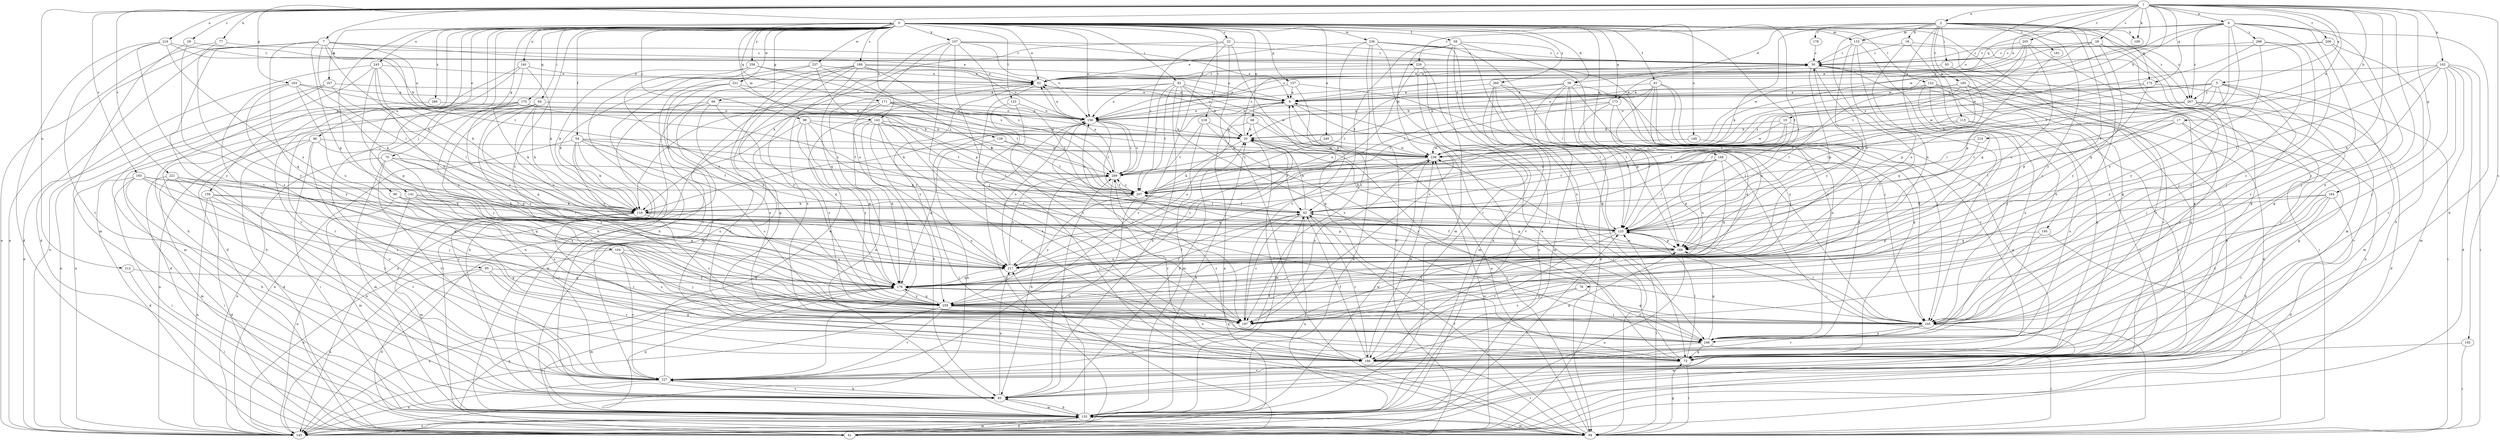 strict digraph  {
0;
1;
2;
5;
6;
7;
9;
10;
17;
18;
20;
22;
28;
29;
30;
39;
41;
46;
52;
54;
58;
61;
62;
66;
68;
70;
73;
77;
78;
83;
84;
90;
92;
93;
94;
95;
98;
104;
105;
107;
109;
115;
116;
122;
123;
125;
126;
133;
135;
140;
141;
143;
145;
149;
156;
157;
159;
162;
163;
164;
166;
167;
168;
170;
171;
173;
175;
176;
178;
181;
185;
186;
189;
192;
193;
195;
197;
205;
206;
207;
212;
214;
216;
217;
218;
221;
226;
227;
231;
236;
237;
238;
240;
245;
248;
256;
259;
260;
266;
267;
268;
269;
0 -> 22  [label=c];
0 -> 39  [label=d];
0 -> 46  [label=e];
0 -> 52  [label=e];
0 -> 54  [label=f];
0 -> 58  [label=f];
0 -> 61  [label=f];
0 -> 62  [label=f];
0 -> 66  [label=g];
0 -> 68  [label=g];
0 -> 70  [label=g];
0 -> 73  [label=g];
0 -> 84  [label=i];
0 -> 90  [label=i];
0 -> 92  [label=i];
0 -> 95  [label=j];
0 -> 98  [label=j];
0 -> 104  [label=j];
0 -> 107  [label=k];
0 -> 122  [label=l];
0 -> 123  [label=l];
0 -> 125  [label=l];
0 -> 126  [label=m];
0 -> 133  [label=m];
0 -> 140  [label=n];
0 -> 141  [label=n];
0 -> 143  [label=n];
0 -> 149  [label=o];
0 -> 156  [label=o];
0 -> 157  [label=p];
0 -> 159  [label=p];
0 -> 167  [label=q];
0 -> 168  [label=q];
0 -> 170  [label=q];
0 -> 171  [label=q];
0 -> 173  [label=q];
0 -> 189  [label=s];
0 -> 218  [label=v];
0 -> 231  [label=w];
0 -> 236  [label=w];
0 -> 237  [label=w];
0 -> 240  [label=x];
0 -> 245  [label=x];
0 -> 256  [label=y];
0 -> 259  [label=y];
0 -> 260  [label=z];
0 -> 266  [label=z];
0 -> 267  [label=z];
1 -> 2  [label=a];
1 -> 5  [label=a];
1 -> 6  [label=a];
1 -> 7  [label=a];
1 -> 10  [label=b];
1 -> 17  [label=b];
1 -> 28  [label=c];
1 -> 29  [label=c];
1 -> 77  [label=h];
1 -> 78  [label=h];
1 -> 105  [label=j];
1 -> 109  [label=k];
1 -> 156  [label=o];
1 -> 162  [label=p];
1 -> 163  [label=p];
1 -> 164  [label=p];
1 -> 173  [label=q];
1 -> 175  [label=q];
1 -> 192  [label=s];
1 -> 193  [label=s];
1 -> 205  [label=t];
1 -> 206  [label=t];
1 -> 212  [label=u];
1 -> 214  [label=u];
1 -> 216  [label=u];
1 -> 221  [label=v];
1 -> 238  [label=w];
2 -> 18  [label=b];
2 -> 39  [label=d];
2 -> 93  [label=i];
2 -> 109  [label=k];
2 -> 115  [label=k];
2 -> 116  [label=k];
2 -> 133  [label=m];
2 -> 175  [label=q];
2 -> 176  [label=q];
2 -> 178  [label=r];
2 -> 181  [label=r];
2 -> 185  [label=r];
2 -> 195  [label=s];
2 -> 197  [label=s];
2 -> 217  [label=u];
2 -> 259  [label=y];
2 -> 267  [label=z];
5 -> 9  [label=a];
5 -> 20  [label=b];
5 -> 94  [label=i];
5 -> 105  [label=j];
5 -> 125  [label=l];
5 -> 156  [label=o];
5 -> 186  [label=r];
5 -> 238  [label=w];
5 -> 259  [label=y];
5 -> 267  [label=z];
6 -> 52  [label=e];
6 -> 83  [label=h];
6 -> 105  [label=j];
6 -> 156  [label=o];
6 -> 176  [label=q];
6 -> 197  [label=s];
6 -> 226  [label=v];
6 -> 238  [label=w];
6 -> 248  [label=x];
6 -> 259  [label=y];
6 -> 267  [label=z];
6 -> 268  [label=z];
7 -> 41  [label=d];
7 -> 52  [label=e];
7 -> 116  [label=k];
7 -> 125  [label=l];
7 -> 143  [label=n];
7 -> 145  [label=n];
7 -> 166  [label=p];
7 -> 176  [label=q];
7 -> 207  [label=t];
7 -> 226  [label=v];
7 -> 227  [label=v];
9 -> 52  [label=e];
9 -> 73  [label=g];
9 -> 116  [label=k];
9 -> 156  [label=o];
10 -> 20  [label=b];
10 -> 125  [label=l];
10 -> 207  [label=t];
10 -> 238  [label=w];
10 -> 269  [label=z];
17 -> 20  [label=b];
17 -> 73  [label=g];
17 -> 105  [label=j];
17 -> 125  [label=l];
17 -> 207  [label=t];
18 -> 30  [label=c];
18 -> 135  [label=m];
18 -> 217  [label=u];
18 -> 248  [label=x];
20 -> 30  [label=c];
20 -> 62  [label=f];
20 -> 116  [label=k];
20 -> 135  [label=m];
20 -> 238  [label=w];
22 -> 30  [label=c];
22 -> 73  [label=g];
22 -> 94  [label=i];
22 -> 116  [label=k];
22 -> 227  [label=v];
22 -> 269  [label=z];
28 -> 9  [label=a];
28 -> 30  [label=c];
28 -> 73  [label=g];
28 -> 105  [label=j];
28 -> 156  [label=o];
28 -> 259  [label=y];
29 -> 30  [label=c];
29 -> 135  [label=m];
29 -> 197  [label=s];
30 -> 52  [label=e];
30 -> 94  [label=i];
30 -> 166  [label=p];
30 -> 176  [label=q];
30 -> 186  [label=r];
39 -> 9  [label=a];
39 -> 41  [label=d];
39 -> 125  [label=l];
39 -> 135  [label=m];
39 -> 166  [label=p];
39 -> 207  [label=t];
39 -> 248  [label=x];
39 -> 259  [label=y];
41 -> 135  [label=m];
41 -> 156  [label=o];
41 -> 176  [label=q];
41 -> 217  [label=u];
41 -> 238  [label=w];
46 -> 41  [label=d];
46 -> 94  [label=i];
46 -> 145  [label=n];
46 -> 227  [label=v];
46 -> 238  [label=w];
46 -> 259  [label=y];
52 -> 9  [label=a];
52 -> 30  [label=c];
52 -> 197  [label=s];
52 -> 259  [label=y];
54 -> 62  [label=f];
54 -> 116  [label=k];
54 -> 145  [label=n];
54 -> 197  [label=s];
54 -> 217  [label=u];
54 -> 227  [label=v];
54 -> 238  [label=w];
54 -> 269  [label=z];
58 -> 30  [label=c];
58 -> 62  [label=f];
58 -> 73  [label=g];
58 -> 135  [label=m];
58 -> 145  [label=n];
58 -> 166  [label=p];
58 -> 238  [label=w];
61 -> 9  [label=a];
61 -> 73  [label=g];
61 -> 105  [label=j];
61 -> 186  [label=r];
61 -> 207  [label=t];
61 -> 217  [label=u];
61 -> 259  [label=y];
62 -> 20  [label=b];
62 -> 125  [label=l];
62 -> 145  [label=n];
62 -> 156  [label=o];
62 -> 186  [label=r];
62 -> 197  [label=s];
62 -> 207  [label=t];
66 -> 94  [label=i];
66 -> 145  [label=n];
66 -> 156  [label=o];
66 -> 176  [label=q];
66 -> 186  [label=r];
68 -> 20  [label=b];
68 -> 94  [label=i];
68 -> 217  [label=u];
68 -> 259  [label=y];
70 -> 135  [label=m];
70 -> 145  [label=n];
70 -> 166  [label=p];
70 -> 197  [label=s];
70 -> 227  [label=v];
70 -> 269  [label=z];
73 -> 9  [label=a];
73 -> 94  [label=i];
73 -> 125  [label=l];
73 -> 176  [label=q];
73 -> 227  [label=v];
77 -> 30  [label=c];
77 -> 145  [label=n];
77 -> 259  [label=y];
78 -> 197  [label=s];
78 -> 248  [label=x];
78 -> 259  [label=y];
83 -> 20  [label=b];
83 -> 135  [label=m];
83 -> 217  [label=u];
83 -> 227  [label=v];
84 -> 41  [label=d];
84 -> 105  [label=j];
84 -> 116  [label=k];
84 -> 156  [label=o];
84 -> 176  [label=q];
84 -> 217  [label=u];
84 -> 259  [label=y];
90 -> 73  [label=g];
90 -> 116  [label=k];
90 -> 135  [label=m];
90 -> 217  [label=u];
92 -> 9  [label=a];
92 -> 20  [label=b];
92 -> 83  [label=h];
92 -> 116  [label=k];
92 -> 156  [label=o];
92 -> 207  [label=t];
92 -> 238  [label=w];
92 -> 248  [label=x];
92 -> 269  [label=z];
93 -> 52  [label=e];
93 -> 166  [label=p];
94 -> 9  [label=a];
94 -> 62  [label=f];
94 -> 73  [label=g];
94 -> 125  [label=l];
94 -> 135  [label=m];
95 -> 41  [label=d];
95 -> 73  [label=g];
95 -> 145  [label=n];
95 -> 176  [label=q];
95 -> 186  [label=r];
98 -> 20  [label=b];
98 -> 135  [label=m];
98 -> 166  [label=p];
98 -> 176  [label=q];
98 -> 207  [label=t];
98 -> 259  [label=y];
104 -> 105  [label=j];
104 -> 145  [label=n];
104 -> 197  [label=s];
104 -> 217  [label=u];
104 -> 227  [label=v];
104 -> 259  [label=y];
105 -> 125  [label=l];
105 -> 135  [label=m];
105 -> 176  [label=q];
105 -> 186  [label=r];
105 -> 238  [label=w];
105 -> 248  [label=x];
107 -> 9  [label=a];
107 -> 30  [label=c];
107 -> 105  [label=j];
107 -> 125  [label=l];
107 -> 156  [label=o];
107 -> 176  [label=q];
107 -> 186  [label=r];
107 -> 217  [label=u];
115 -> 20  [label=b];
115 -> 116  [label=k];
115 -> 227  [label=v];
115 -> 248  [label=x];
116 -> 135  [label=m];
116 -> 145  [label=n];
116 -> 166  [label=p];
116 -> 186  [label=r];
116 -> 197  [label=s];
116 -> 217  [label=u];
122 -> 9  [label=a];
122 -> 41  [label=d];
122 -> 73  [label=g];
122 -> 83  [label=h];
122 -> 105  [label=j];
122 -> 125  [label=l];
122 -> 248  [label=x];
123 -> 94  [label=i];
123 -> 156  [label=o];
123 -> 197  [label=s];
125 -> 20  [label=b];
125 -> 166  [label=p];
125 -> 186  [label=r];
125 -> 197  [label=s];
126 -> 176  [label=q];
126 -> 207  [label=t];
126 -> 238  [label=w];
133 -> 30  [label=c];
133 -> 73  [label=g];
133 -> 105  [label=j];
133 -> 166  [label=p];
133 -> 197  [label=s];
133 -> 217  [label=u];
135 -> 9  [label=a];
135 -> 20  [label=b];
135 -> 41  [label=d];
135 -> 52  [label=e];
135 -> 83  [label=h];
135 -> 94  [label=i];
135 -> 145  [label=n];
135 -> 176  [label=q];
135 -> 238  [label=w];
135 -> 269  [label=z];
140 -> 41  [label=d];
140 -> 52  [label=e];
140 -> 116  [label=k];
140 -> 227  [label=v];
140 -> 259  [label=y];
141 -> 116  [label=k];
141 -> 176  [label=q];
141 -> 186  [label=r];
141 -> 197  [label=s];
141 -> 227  [label=v];
143 -> 20  [label=b];
143 -> 83  [label=h];
143 -> 94  [label=i];
143 -> 125  [label=l];
143 -> 176  [label=q];
143 -> 186  [label=r];
143 -> 227  [label=v];
143 -> 248  [label=x];
145 -> 9  [label=a];
145 -> 30  [label=c];
145 -> 125  [label=l];
149 -> 73  [label=g];
149 -> 238  [label=w];
156 -> 20  [label=b];
156 -> 52  [label=e];
156 -> 145  [label=n];
156 -> 197  [label=s];
156 -> 207  [label=t];
156 -> 269  [label=z];
157 -> 9  [label=a];
157 -> 105  [label=j];
157 -> 156  [label=o];
157 -> 197  [label=s];
159 -> 41  [label=d];
159 -> 83  [label=h];
159 -> 116  [label=k];
159 -> 125  [label=l];
159 -> 145  [label=n];
162 -> 41  [label=d];
162 -> 52  [label=e];
162 -> 62  [label=f];
162 -> 94  [label=i];
162 -> 105  [label=j];
162 -> 125  [label=l];
162 -> 135  [label=m];
162 -> 186  [label=r];
162 -> 197  [label=s];
163 -> 9  [label=a];
163 -> 105  [label=j];
163 -> 116  [label=k];
163 -> 217  [label=u];
163 -> 259  [label=y];
163 -> 269  [label=z];
164 -> 41  [label=d];
164 -> 62  [label=f];
164 -> 83  [label=h];
164 -> 176  [label=q];
164 -> 186  [label=r];
164 -> 248  [label=x];
166 -> 62  [label=f];
166 -> 145  [label=n];
166 -> 217  [label=u];
167 -> 9  [label=a];
167 -> 125  [label=l];
167 -> 135  [label=m];
167 -> 145  [label=n];
168 -> 94  [label=i];
168 -> 125  [label=l];
168 -> 166  [label=p];
168 -> 176  [label=q];
168 -> 207  [label=t];
168 -> 217  [label=u];
168 -> 269  [label=z];
170 -> 62  [label=f];
170 -> 83  [label=h];
170 -> 116  [label=k];
170 -> 145  [label=n];
170 -> 156  [label=o];
170 -> 186  [label=r];
170 -> 217  [label=u];
171 -> 20  [label=b];
171 -> 83  [label=h];
171 -> 156  [label=o];
171 -> 197  [label=s];
171 -> 207  [label=t];
171 -> 227  [label=v];
171 -> 238  [label=w];
173 -> 125  [label=l];
173 -> 156  [label=o];
173 -> 176  [label=q];
173 -> 207  [label=t];
173 -> 248  [label=x];
175 -> 9  [label=a];
175 -> 125  [label=l];
175 -> 135  [label=m];
175 -> 166  [label=p];
176 -> 30  [label=c];
176 -> 62  [label=f];
176 -> 135  [label=m];
176 -> 145  [label=n];
176 -> 259  [label=y];
178 -> 30  [label=c];
181 -> 166  [label=p];
185 -> 9  [label=a];
185 -> 20  [label=b];
185 -> 62  [label=f];
185 -> 73  [label=g];
185 -> 145  [label=n];
185 -> 269  [label=z];
186 -> 62  [label=f];
186 -> 94  [label=i];
186 -> 166  [label=p];
186 -> 238  [label=w];
186 -> 269  [label=z];
189 -> 9  [label=a];
189 -> 52  [label=e];
189 -> 73  [label=g];
189 -> 135  [label=m];
189 -> 145  [label=n];
189 -> 156  [label=o];
189 -> 248  [label=x];
189 -> 259  [label=y];
189 -> 269  [label=z];
192 -> 94  [label=i];
192 -> 186  [label=r];
193 -> 41  [label=d];
193 -> 83  [label=h];
193 -> 94  [label=i];
193 -> 125  [label=l];
193 -> 176  [label=q];
193 -> 197  [label=s];
193 -> 207  [label=t];
195 -> 94  [label=i];
195 -> 105  [label=j];
195 -> 166  [label=p];
205 -> 30  [label=c];
205 -> 73  [label=g];
205 -> 207  [label=t];
205 -> 217  [label=u];
205 -> 238  [label=w];
205 -> 269  [label=z];
206 -> 30  [label=c];
206 -> 83  [label=h];
206 -> 105  [label=j];
206 -> 207  [label=t];
207 -> 62  [label=f];
207 -> 83  [label=h];
207 -> 116  [label=k];
207 -> 259  [label=y];
207 -> 269  [label=z];
212 -> 94  [label=i];
212 -> 176  [label=q];
214 -> 125  [label=l];
214 -> 238  [label=w];
216 -> 20  [label=b];
216 -> 30  [label=c];
216 -> 41  [label=d];
216 -> 217  [label=u];
216 -> 227  [label=v];
216 -> 259  [label=y];
217 -> 156  [label=o];
217 -> 176  [label=q];
217 -> 269  [label=z];
218 -> 20  [label=b];
218 -> 135  [label=m];
218 -> 207  [label=t];
218 -> 248  [label=x];
221 -> 94  [label=i];
221 -> 105  [label=j];
221 -> 135  [label=m];
221 -> 176  [label=q];
221 -> 186  [label=r];
221 -> 207  [label=t];
226 -> 52  [label=e];
226 -> 105  [label=j];
226 -> 145  [label=n];
226 -> 186  [label=r];
226 -> 197  [label=s];
226 -> 217  [label=u];
227 -> 30  [label=c];
227 -> 52  [label=e];
227 -> 62  [label=f];
227 -> 83  [label=h];
227 -> 145  [label=n];
231 -> 9  [label=a];
231 -> 116  [label=k];
231 -> 186  [label=r];
231 -> 207  [label=t];
231 -> 248  [label=x];
236 -> 30  [label=c];
236 -> 41  [label=d];
236 -> 52  [label=e];
236 -> 94  [label=i];
236 -> 125  [label=l];
236 -> 197  [label=s];
236 -> 217  [label=u];
236 -> 248  [label=x];
237 -> 52  [label=e];
237 -> 83  [label=h];
237 -> 125  [label=l];
237 -> 166  [label=p];
237 -> 227  [label=v];
238 -> 20  [label=b];
238 -> 176  [label=q];
238 -> 197  [label=s];
238 -> 269  [label=z];
240 -> 238  [label=w];
240 -> 269  [label=z];
245 -> 52  [label=e];
245 -> 83  [label=h];
245 -> 116  [label=k];
245 -> 145  [label=n];
245 -> 176  [label=q];
245 -> 207  [label=t];
245 -> 217  [label=u];
248 -> 73  [label=g];
248 -> 94  [label=i];
248 -> 166  [label=p];
248 -> 186  [label=r];
256 -> 52  [label=e];
256 -> 83  [label=h];
256 -> 116  [label=k];
256 -> 238  [label=w];
256 -> 259  [label=y];
256 -> 269  [label=z];
259 -> 62  [label=f];
259 -> 105  [label=j];
259 -> 145  [label=n];
259 -> 176  [label=q];
259 -> 197  [label=s];
259 -> 227  [label=v];
259 -> 248  [label=x];
260 -> 9  [label=a];
260 -> 94  [label=i];
260 -> 105  [label=j];
260 -> 125  [label=l];
260 -> 135  [label=m];
260 -> 227  [label=v];
266 -> 145  [label=n];
266 -> 156  [label=o];
267 -> 41  [label=d];
267 -> 62  [label=f];
267 -> 105  [label=j];
267 -> 156  [label=o];
267 -> 207  [label=t];
267 -> 227  [label=v];
268 -> 30  [label=c];
268 -> 105  [label=j];
268 -> 197  [label=s];
268 -> 238  [label=w];
268 -> 259  [label=y];
269 -> 52  [label=e];
269 -> 83  [label=h];
269 -> 156  [label=o];
269 -> 186  [label=r];
269 -> 207  [label=t];
}
